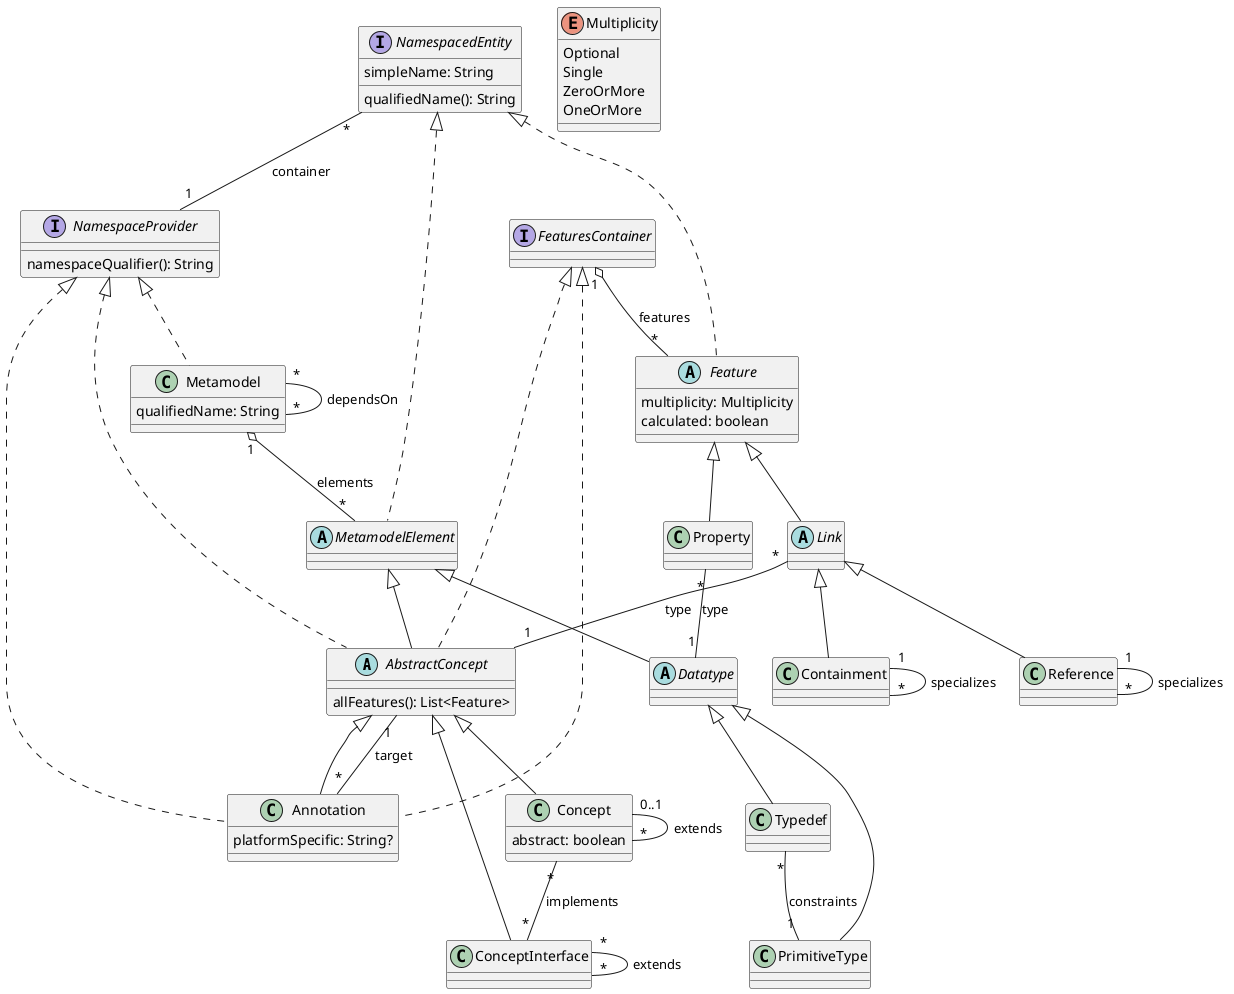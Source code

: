 @startuml


abstract class AbstractConcept extends MetamodelElement implements FeaturesContainer, NamespaceProvider {
  allFeatures(): List<Feature>
}

class Annotation extends AbstractConcept implements NamespaceProvider, FeaturesContainer {
  platformSpecific: String?
}

class Concept extends AbstractConcept {
  abstract: boolean
}

class ConceptInterface extends AbstractConcept

class Containment extends Link

abstract class Datatype extends MetamodelElement

abstract class Feature implements NamespacedEntity {
  multiplicity: Multiplicity
  calculated: boolean
}

interface FeaturesContainer

abstract class Link extends Feature

class Metamodel implements NamespaceProvider {
  qualifiedName: String
}

abstract class MetamodelElement implements NamespacedEntity

enum Multiplicity {
  Optional
  Single
  ZeroOrMore
  OneOrMore
}

interface NamespaceProvider {
   namespaceQualifier(): String
}

interface NamespacedEntity {
  simpleName: String
  qualifiedName(): String
}

class PrimitiveType extends Datatype

class Property extends Feature

class Reference extends Link

class Typedef extends Datatype


' relations

Annotation "*" -- "1" AbstractConcept: target

Concept "0..1" -- "*" Concept: extends
Concept "*" -- "*" ConceptInterface: implements

ConceptInterface "*" -- "*" ConceptInterface: extends

Containment "1" -- "*" Containment: specializes

FeaturesContainer "1" o-- "*" Feature: features

Link "*" -- "1" AbstractConcept: type

Metamodel "1" o-- "*" MetamodelElement: elements
Metamodel "*" -- "*" Metamodel: dependsOn

NamespacedEntity "*" -- "1" NamespaceProvider: container

Property "*" -- "1" Datatype: type

Reference "1" -- "*" Reference: specializes

Typedef "*" -- "1" PrimitiveType: constraints


@enduml
